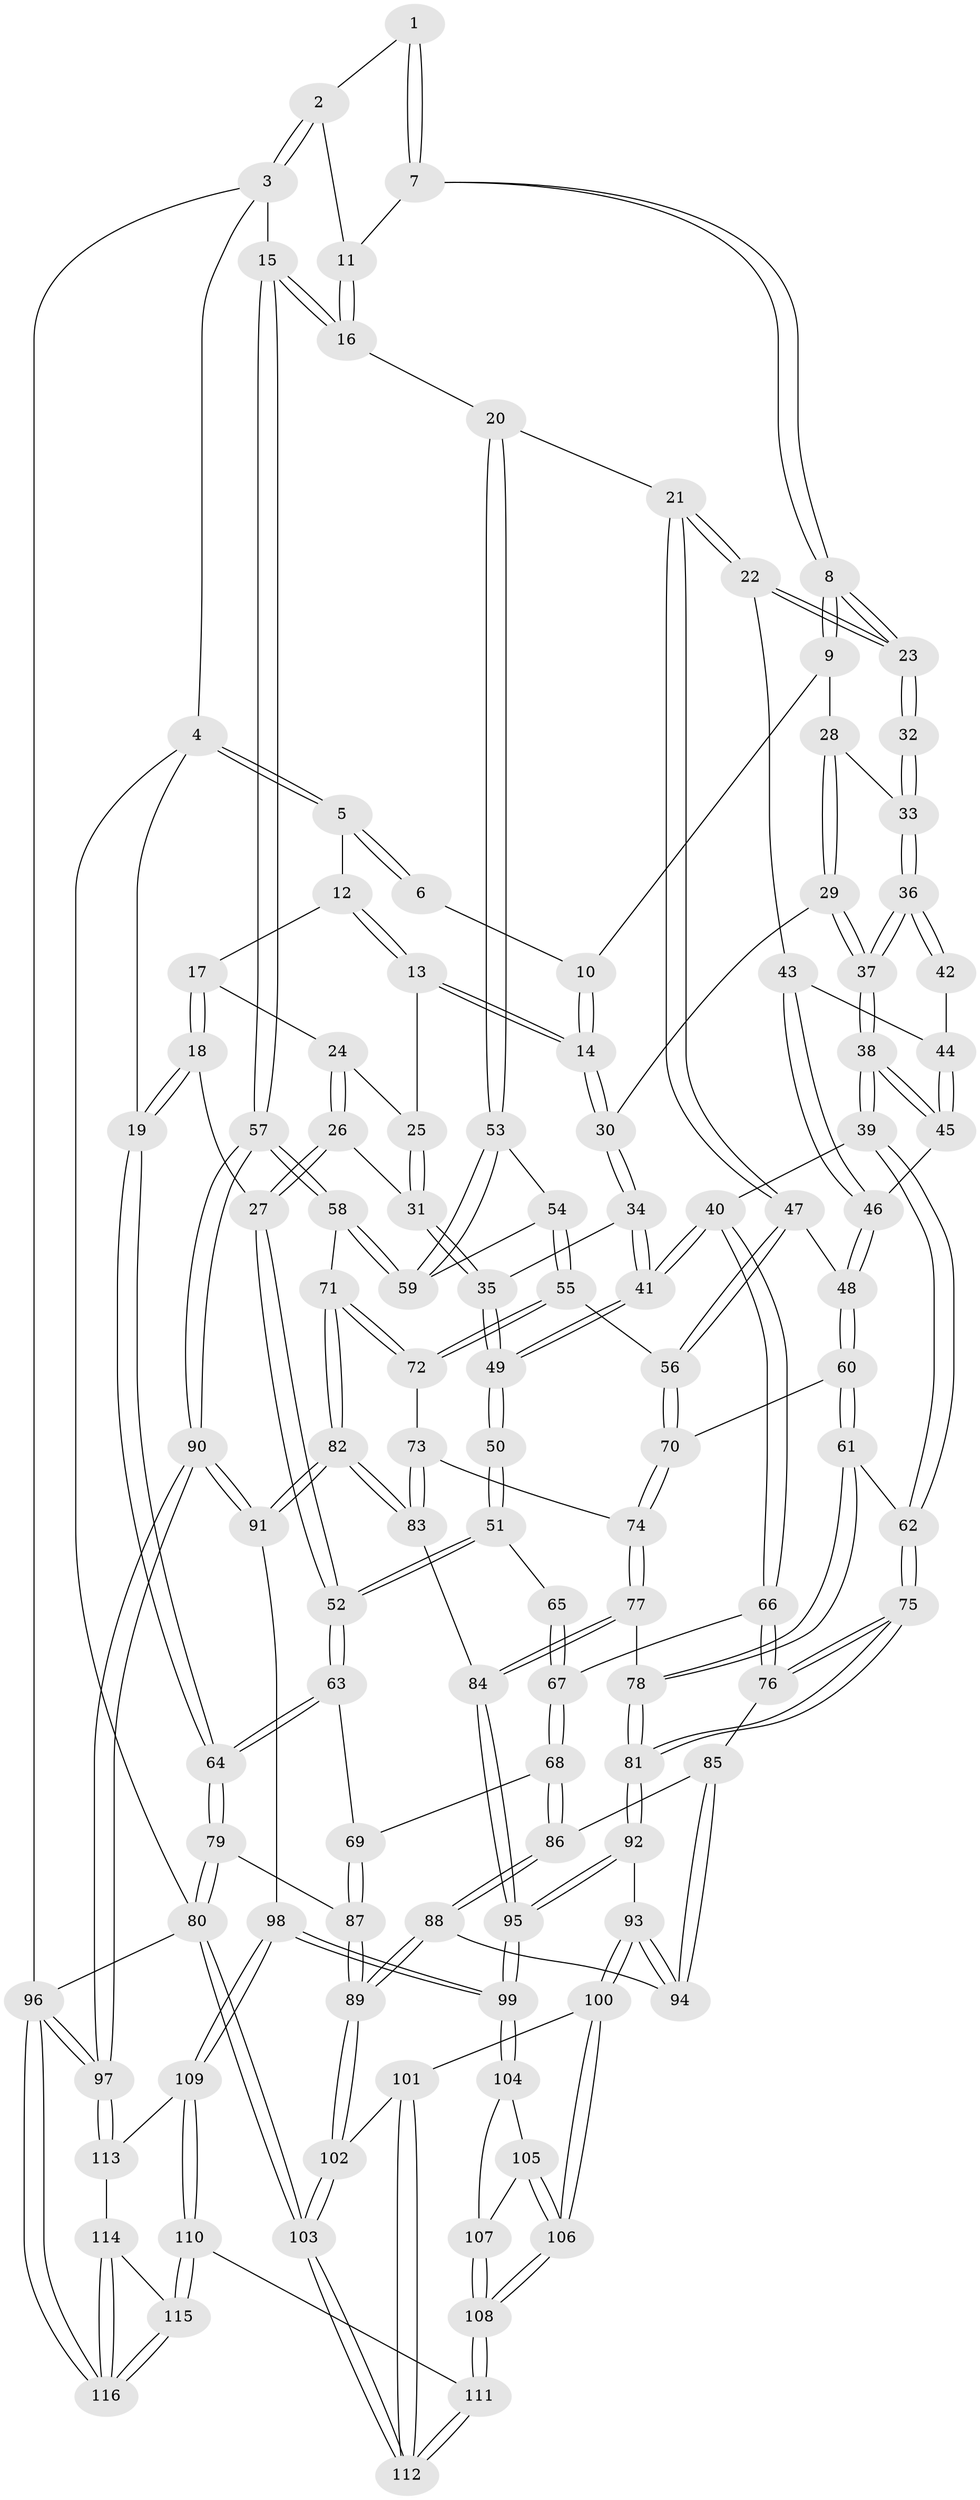 // coarse degree distribution, {3: 0.11594202898550725, 5: 0.37681159420289856, 2: 0.028985507246376812, 6: 0.11594202898550725, 4: 0.36231884057971014}
// Generated by graph-tools (version 1.1) at 2025/52/02/27/25 19:52:36]
// undirected, 116 vertices, 287 edges
graph export_dot {
graph [start="1"]
  node [color=gray90,style=filled];
  1 [pos="+0.8002858883697807+0"];
  2 [pos="+0.9744278459660266+0"];
  3 [pos="+1+0"];
  4 [pos="+0+0"];
  5 [pos="+0.070126602620911+0"];
  6 [pos="+0.5577277576751652+0"];
  7 [pos="+0.7693795882801557+0.08633288726689987"];
  8 [pos="+0.7500355065636205+0.13163587225709464"];
  9 [pos="+0.6641185614173439+0.12322922408321006"];
  10 [pos="+0.5527886961618371+0"];
  11 [pos="+0.9003292714297274+0.09809008289411793"];
  12 [pos="+0.2420880430310144+0"];
  13 [pos="+0.4534773703709171+0.13402766929975912"];
  14 [pos="+0.478190364548298+0.1370078522307189"];
  15 [pos="+1+0.1806541117481816"];
  16 [pos="+0.9652280415294232+0.21805661699630674"];
  17 [pos="+0.26465368127780803+0.1098513965980305"];
  18 [pos="+0.18515571947331894+0.269284077642685"];
  19 [pos="+0+0.02997992411987449"];
  20 [pos="+0.9360520932409578+0.23282503005798974"];
  21 [pos="+0.864037455862539+0.24251280070452413"];
  22 [pos="+0.7894318577399152+0.21839775452898819"];
  23 [pos="+0.7799032360892457+0.20843968706969834"];
  24 [pos="+0.29798003797108624+0.13642103795332552"];
  25 [pos="+0.3709790010423534+0.16431331868685864"];
  26 [pos="+0.30096614980406994+0.2640593209507434"];
  27 [pos="+0.19329676727495615+0.27923513391726973"];
  28 [pos="+0.6016893079417801+0.15910179958640783"];
  29 [pos="+0.5170065511639561+0.15998743199512902"];
  30 [pos="+0.4794458447306521+0.13896874406980414"];
  31 [pos="+0.30693286123628105+0.26424930339048364"];
  32 [pos="+0.733262399288196+0.22389067688449257"];
  33 [pos="+0.63585011806877+0.22402850085190212"];
  34 [pos="+0.4581816136201048+0.1929448609569675"];
  35 [pos="+0.35239170265093933+0.2905483701821631"];
  36 [pos="+0.6249667519927212+0.2765404290057473"];
  37 [pos="+0.5754196712902775+0.33777245264029054"];
  38 [pos="+0.5715656322930041+0.36670381219304526"];
  39 [pos="+0.5559715112758914+0.3977228005218466"];
  40 [pos="+0.46003270826428105+0.40602258758236737"];
  41 [pos="+0.4574107350412311+0.402979556737004"];
  42 [pos="+0.6743268228433866+0.2692891888790367"];
  43 [pos="+0.76467604445901+0.26575416360080567"];
  44 [pos="+0.6867424263886607+0.2996305071459772"];
  45 [pos="+0.6709268199949925+0.33536340928303904"];
  46 [pos="+0.7395855273954933+0.34212850537446915"];
  47 [pos="+0.8291358517354529+0.3978414787412875"];
  48 [pos="+0.746288306466821+0.3603566042489839"];
  49 [pos="+0.40726571525064625+0.3691926014321854"];
  50 [pos="+0.36883396428057086+0.3751742202970738"];
  51 [pos="+0.20797379312035805+0.3683110165543097"];
  52 [pos="+0.19400094263127993+0.3631253285113897"];
  53 [pos="+0.9348182072485259+0.3109551939055199"];
  54 [pos="+0.9057035170851987+0.4138805503052635"];
  55 [pos="+0.8474669598022465+0.4349980965066611"];
  56 [pos="+0.842007318328412+0.4303240623950732"];
  57 [pos="+1+0.5056311680739352"];
  58 [pos="+1+0.4965057519458818"];
  59 [pos="+0.9959690555725763+0.43152026532995064"];
  60 [pos="+0.6712084168930792+0.47381372895975243"];
  61 [pos="+0.6577893865097614+0.4744070463354119"];
  62 [pos="+0.6123878835262135+0.45871746937453867"];
  63 [pos="+0.127940912592483+0.4893385165152361"];
  64 [pos="+0+0.5242952023268134"];
  65 [pos="+0.2880619244627765+0.4233352274973347"];
  66 [pos="+0.4060957346667274+0.49880690283741064"];
  67 [pos="+0.33759503355518444+0.5058878076296195"];
  68 [pos="+0.22995582990406985+0.555778527808908"];
  69 [pos="+0.1871370845509879+0.5352260796985926"];
  70 [pos="+0.6734693070093408+0.47452732558409966"];
  71 [pos="+0.8849793620008367+0.5302249530978833"];
  72 [pos="+0.8570925487136748+0.500273103854964"];
  73 [pos="+0.7764017280363872+0.5409487801684031"];
  74 [pos="+0.7501824064574568+0.5396356747934101"];
  75 [pos="+0.5240606029114063+0.6673779429769648"];
  76 [pos="+0.4436250331010379+0.6142358154850568"];
  77 [pos="+0.7200909784324131+0.6553494970264319"];
  78 [pos="+0.6681277670407036+0.6390368877589067"];
  79 [pos="+0+0.644640723741956"];
  80 [pos="+0+1"];
  81 [pos="+0.5307596807896131+0.6786125980874884"];
  82 [pos="+0.873757089641356+0.684222317670824"];
  83 [pos="+0.8406453580610598+0.6773392728004335"];
  84 [pos="+0.7471916027316865+0.6802691314167498"];
  85 [pos="+0.40315668778613434+0.6354396645058874"];
  86 [pos="+0.26690743946206136+0.6573480782740506"];
  87 [pos="+0.11973746431579478+0.727168305214047"];
  88 [pos="+0.2436568648582204+0.7584236031278829"];
  89 [pos="+0.20711461572633058+0.7864564822372921"];
  90 [pos="+1+0.902958921780424"];
  91 [pos="+0.9327449372938509+0.7370054222857148"];
  92 [pos="+0.5308472045586665+0.7237187605032902"];
  93 [pos="+0.43686981622427096+0.8225254304193446"];
  94 [pos="+0.34919423787946746+0.7767260632607587"];
  95 [pos="+0.6738818785704223+0.8391464669748252"];
  96 [pos="+1+1"];
  97 [pos="+1+1"];
  98 [pos="+0.6895458565445838+0.8595404687394784"];
  99 [pos="+0.6779103652513475+0.849730238511207"];
  100 [pos="+0.4369769801631526+0.8607660804928545"];
  101 [pos="+0.29999845875719977+0.9084905189372398"];
  102 [pos="+0.19934432468060598+0.8248350821424533"];
  103 [pos="+0+1"];
  104 [pos="+0.6264103056793177+0.8805422588308739"];
  105 [pos="+0.4852361450912478+0.8699200140240912"];
  106 [pos="+0.43862705716674094+0.8647382232489585"];
  107 [pos="+0.5890761834356683+0.9182295551881806"];
  108 [pos="+0.472683823122984+1"];
  109 [pos="+0.6981071834019247+0.8743144607795155"];
  110 [pos="+0.4670670025702361+1"];
  111 [pos="+0.4567367371423434+1"];
  112 [pos="+0.33148652670378265+1"];
  113 [pos="+0.7092123921468044+0.8882504268547053"];
  114 [pos="+0.711568221392663+0.9152644087452215"];
  115 [pos="+0.6759112500127238+1"];
  116 [pos="+1+1"];
  1 -- 2;
  1 -- 7;
  1 -- 7;
  2 -- 3;
  2 -- 3;
  2 -- 11;
  3 -- 4;
  3 -- 15;
  3 -- 96;
  4 -- 5;
  4 -- 5;
  4 -- 19;
  4 -- 80;
  5 -- 6;
  5 -- 6;
  5 -- 12;
  6 -- 10;
  7 -- 8;
  7 -- 8;
  7 -- 11;
  8 -- 9;
  8 -- 9;
  8 -- 23;
  8 -- 23;
  9 -- 10;
  9 -- 28;
  10 -- 14;
  10 -- 14;
  11 -- 16;
  11 -- 16;
  12 -- 13;
  12 -- 13;
  12 -- 17;
  13 -- 14;
  13 -- 14;
  13 -- 25;
  14 -- 30;
  14 -- 30;
  15 -- 16;
  15 -- 16;
  15 -- 57;
  15 -- 57;
  16 -- 20;
  17 -- 18;
  17 -- 18;
  17 -- 24;
  18 -- 19;
  18 -- 19;
  18 -- 27;
  19 -- 64;
  19 -- 64;
  20 -- 21;
  20 -- 53;
  20 -- 53;
  21 -- 22;
  21 -- 22;
  21 -- 47;
  21 -- 47;
  22 -- 23;
  22 -- 23;
  22 -- 43;
  23 -- 32;
  23 -- 32;
  24 -- 25;
  24 -- 26;
  24 -- 26;
  25 -- 31;
  25 -- 31;
  26 -- 27;
  26 -- 27;
  26 -- 31;
  27 -- 52;
  27 -- 52;
  28 -- 29;
  28 -- 29;
  28 -- 33;
  29 -- 30;
  29 -- 37;
  29 -- 37;
  30 -- 34;
  30 -- 34;
  31 -- 35;
  31 -- 35;
  32 -- 33;
  32 -- 33;
  33 -- 36;
  33 -- 36;
  34 -- 35;
  34 -- 41;
  34 -- 41;
  35 -- 49;
  35 -- 49;
  36 -- 37;
  36 -- 37;
  36 -- 42;
  36 -- 42;
  37 -- 38;
  37 -- 38;
  38 -- 39;
  38 -- 39;
  38 -- 45;
  38 -- 45;
  39 -- 40;
  39 -- 62;
  39 -- 62;
  40 -- 41;
  40 -- 41;
  40 -- 66;
  40 -- 66;
  41 -- 49;
  41 -- 49;
  42 -- 44;
  43 -- 44;
  43 -- 46;
  43 -- 46;
  44 -- 45;
  44 -- 45;
  45 -- 46;
  46 -- 48;
  46 -- 48;
  47 -- 48;
  47 -- 56;
  47 -- 56;
  48 -- 60;
  48 -- 60;
  49 -- 50;
  49 -- 50;
  50 -- 51;
  50 -- 51;
  51 -- 52;
  51 -- 52;
  51 -- 65;
  52 -- 63;
  52 -- 63;
  53 -- 54;
  53 -- 59;
  53 -- 59;
  54 -- 55;
  54 -- 55;
  54 -- 59;
  55 -- 56;
  55 -- 72;
  55 -- 72;
  56 -- 70;
  56 -- 70;
  57 -- 58;
  57 -- 58;
  57 -- 90;
  57 -- 90;
  58 -- 59;
  58 -- 59;
  58 -- 71;
  60 -- 61;
  60 -- 61;
  60 -- 70;
  61 -- 62;
  61 -- 78;
  61 -- 78;
  62 -- 75;
  62 -- 75;
  63 -- 64;
  63 -- 64;
  63 -- 69;
  64 -- 79;
  64 -- 79;
  65 -- 67;
  65 -- 67;
  66 -- 67;
  66 -- 76;
  66 -- 76;
  67 -- 68;
  67 -- 68;
  68 -- 69;
  68 -- 86;
  68 -- 86;
  69 -- 87;
  69 -- 87;
  70 -- 74;
  70 -- 74;
  71 -- 72;
  71 -- 72;
  71 -- 82;
  71 -- 82;
  72 -- 73;
  73 -- 74;
  73 -- 83;
  73 -- 83;
  74 -- 77;
  74 -- 77;
  75 -- 76;
  75 -- 76;
  75 -- 81;
  75 -- 81;
  76 -- 85;
  77 -- 78;
  77 -- 84;
  77 -- 84;
  78 -- 81;
  78 -- 81;
  79 -- 80;
  79 -- 80;
  79 -- 87;
  80 -- 103;
  80 -- 103;
  80 -- 96;
  81 -- 92;
  81 -- 92;
  82 -- 83;
  82 -- 83;
  82 -- 91;
  82 -- 91;
  83 -- 84;
  84 -- 95;
  84 -- 95;
  85 -- 86;
  85 -- 94;
  85 -- 94;
  86 -- 88;
  86 -- 88;
  87 -- 89;
  87 -- 89;
  88 -- 89;
  88 -- 89;
  88 -- 94;
  89 -- 102;
  89 -- 102;
  90 -- 91;
  90 -- 91;
  90 -- 97;
  90 -- 97;
  91 -- 98;
  92 -- 93;
  92 -- 95;
  92 -- 95;
  93 -- 94;
  93 -- 94;
  93 -- 100;
  93 -- 100;
  95 -- 99;
  95 -- 99;
  96 -- 97;
  96 -- 97;
  96 -- 116;
  96 -- 116;
  97 -- 113;
  97 -- 113;
  98 -- 99;
  98 -- 99;
  98 -- 109;
  98 -- 109;
  99 -- 104;
  99 -- 104;
  100 -- 101;
  100 -- 106;
  100 -- 106;
  101 -- 102;
  101 -- 112;
  101 -- 112;
  102 -- 103;
  102 -- 103;
  103 -- 112;
  103 -- 112;
  104 -- 105;
  104 -- 107;
  105 -- 106;
  105 -- 106;
  105 -- 107;
  106 -- 108;
  106 -- 108;
  107 -- 108;
  107 -- 108;
  108 -- 111;
  108 -- 111;
  109 -- 110;
  109 -- 110;
  109 -- 113;
  110 -- 111;
  110 -- 115;
  110 -- 115;
  111 -- 112;
  111 -- 112;
  113 -- 114;
  114 -- 115;
  114 -- 116;
  114 -- 116;
  115 -- 116;
  115 -- 116;
}
